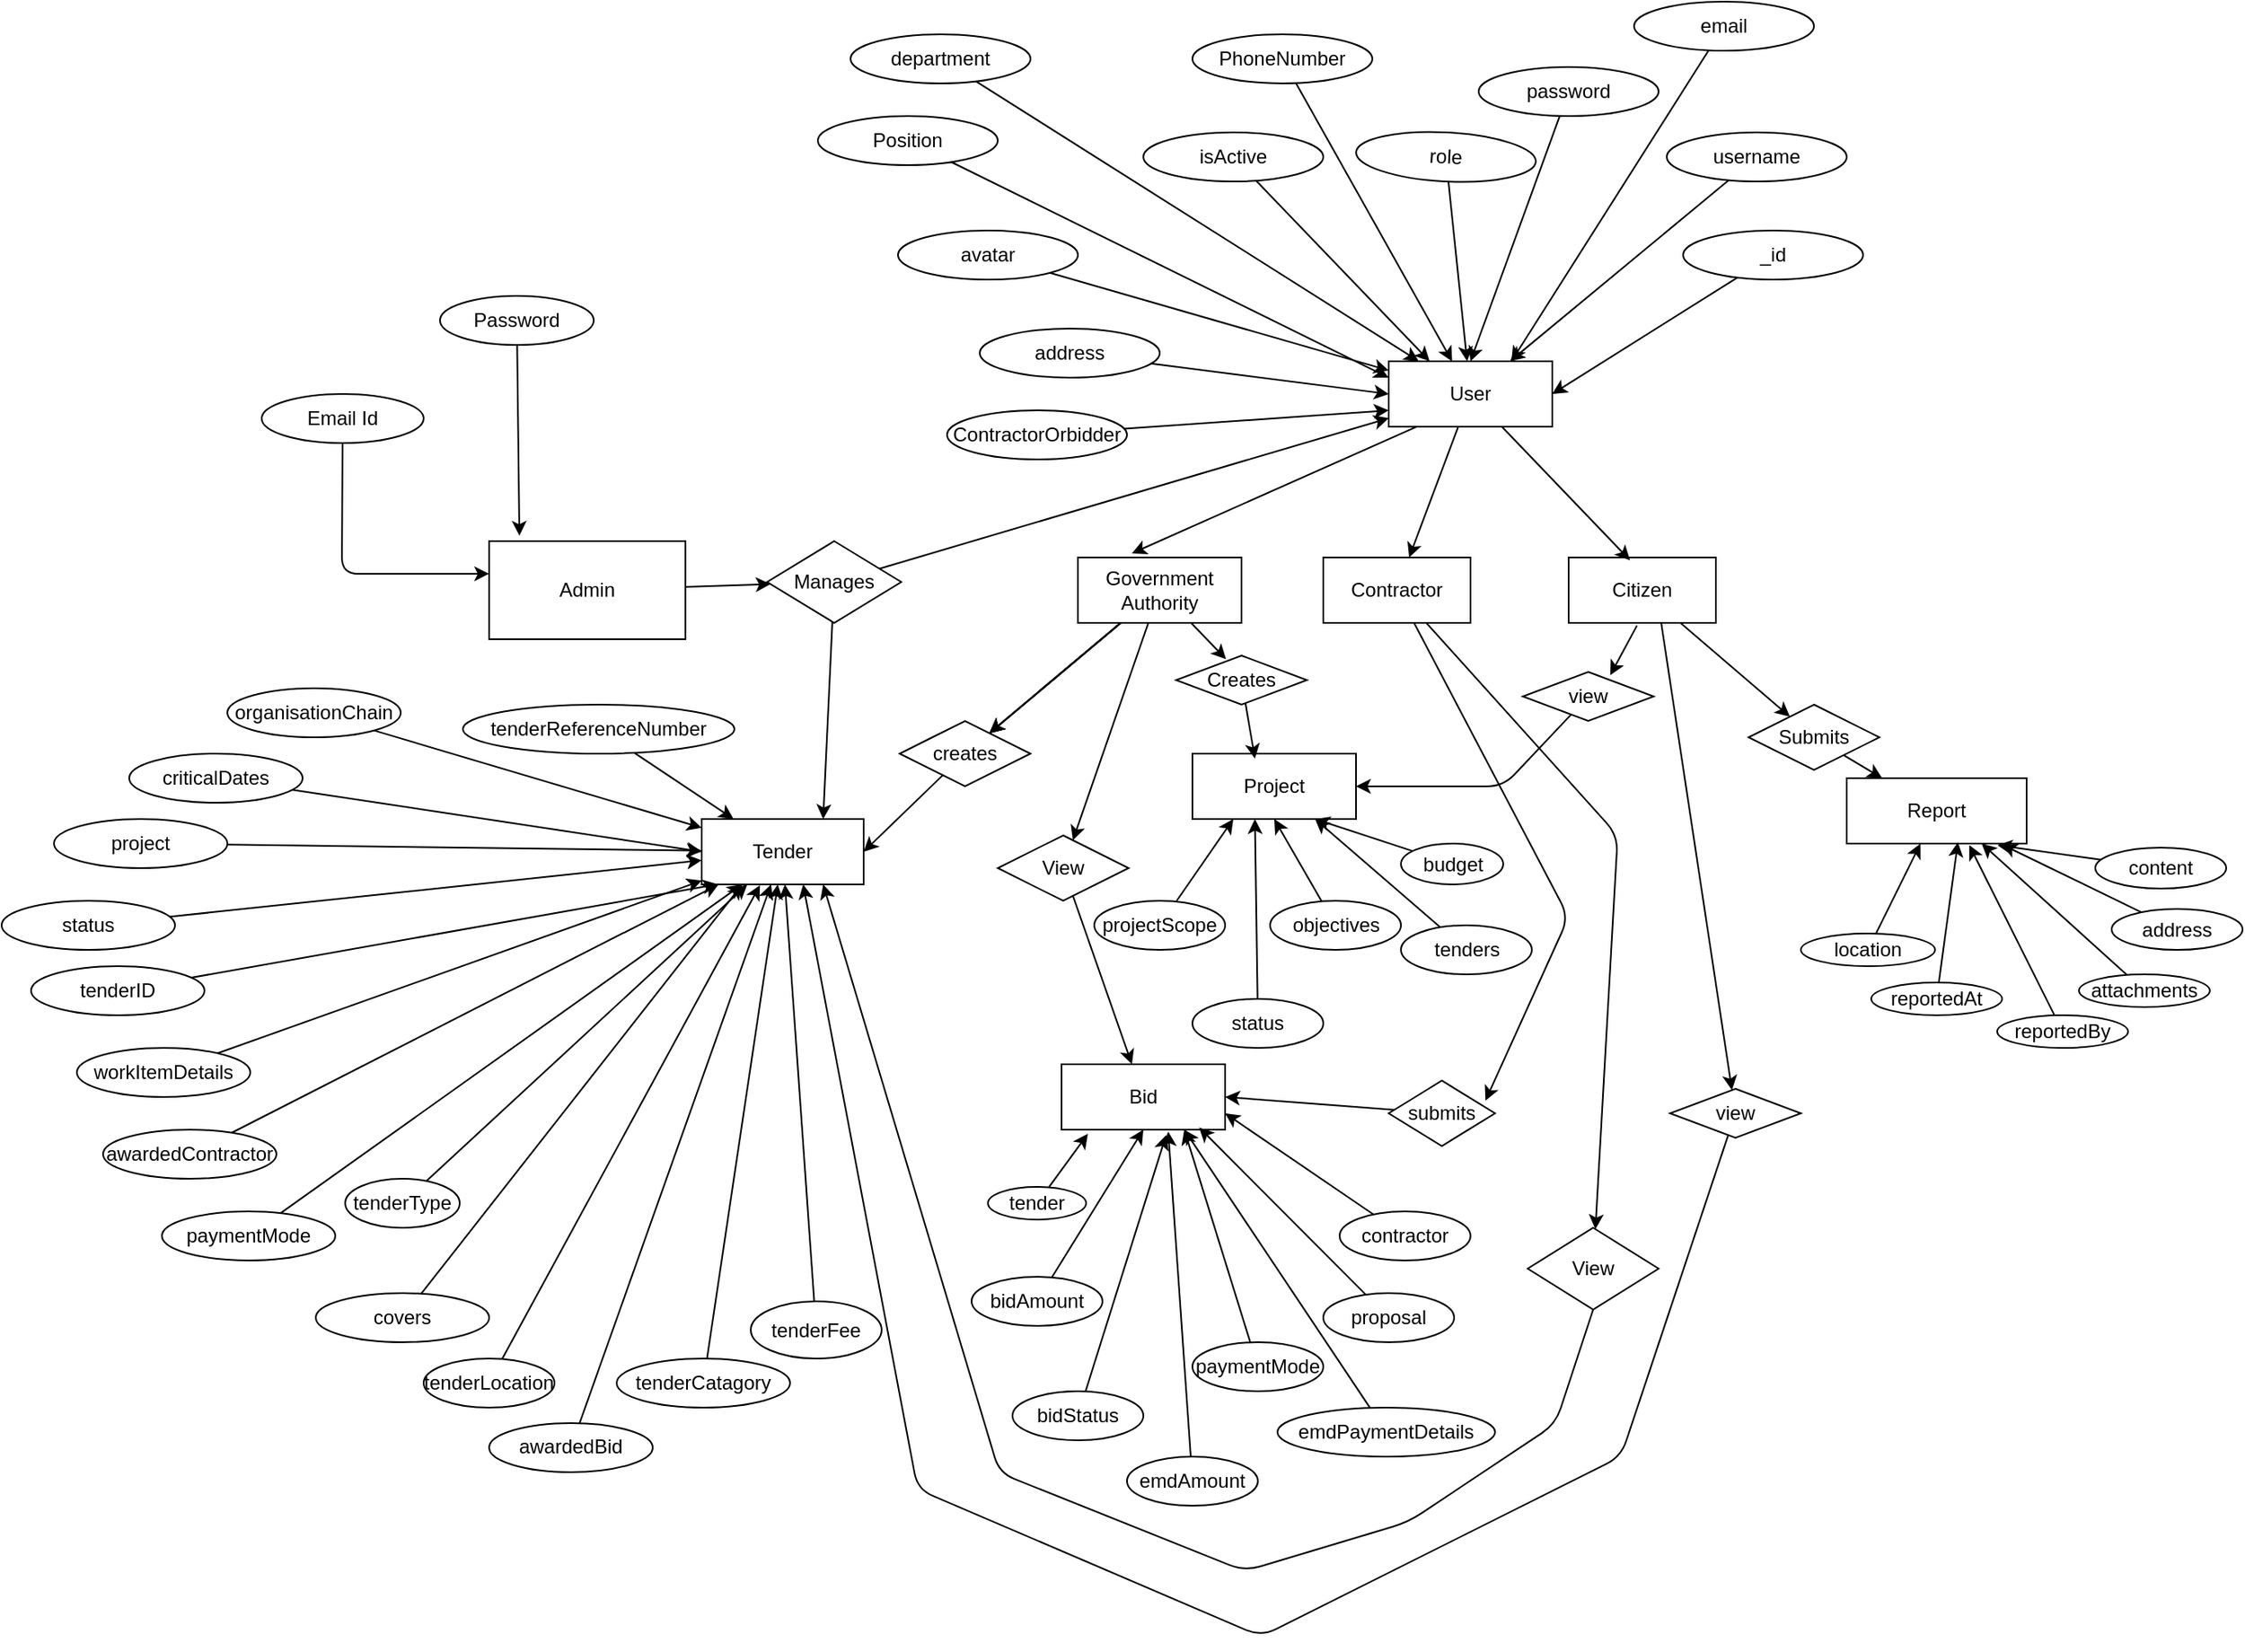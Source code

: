 <mxfile>
  <diagram id="6CfsOHRJPB4JYIeqzdhi" name="Page-1">
    <mxGraphModel dx="1471" dy="1456" grid="1" gridSize="10" guides="1" tooltips="1" connect="1" arrows="1" fold="1" page="1" pageScale="1" pageWidth="850" pageHeight="1100" math="0" shadow="0">
      <root>
        <mxCell id="0" />
        <mxCell id="1" parent="0" />
        <mxCell id="4" value="Admin" style="rounded=0;whiteSpace=wrap;html=1;" vertex="1" parent="1">
          <mxGeometry x="-351.95" y="-350" width="120" height="60" as="geometry" />
        </mxCell>
        <mxCell id="8" value="" style="edgeStyle=none;html=1;entryX=0.154;entryY=-0.055;entryDx=0;entryDy=0;entryPerimeter=0;" edge="1" parent="1" source="7" target="4">
          <mxGeometry relative="1" as="geometry">
            <mxPoint x="-332" y="-360" as="targetPoint" />
          </mxGeometry>
        </mxCell>
        <mxCell id="7" value="Password" style="ellipse;whiteSpace=wrap;html=1;" vertex="1" parent="1">
          <mxGeometry x="-382" y="-500" width="94" height="30" as="geometry" />
        </mxCell>
        <mxCell id="9" value="Email Id" style="ellipse;whiteSpace=wrap;html=1;" vertex="1" parent="1">
          <mxGeometry x="-491" y="-440" width="99" height="30" as="geometry" />
        </mxCell>
        <mxCell id="10" value="" style="endArrow=classic;html=1;entryX=0;entryY=0.333;entryDx=0;entryDy=0;entryPerimeter=0;" edge="1" parent="1" source="9" target="4">
          <mxGeometry width="50" height="50" relative="1" as="geometry">
            <mxPoint x="-381" y="-300" as="sourcePoint" />
            <mxPoint x="-331" y="-350" as="targetPoint" />
            <Array as="points">
              <mxPoint x="-442" y="-330" />
            </Array>
          </mxGeometry>
        </mxCell>
        <mxCell id="16" value="" style="edgeStyle=none;html=1;" edge="1" parent="1" source="13" target="15">
          <mxGeometry relative="1" as="geometry" />
        </mxCell>
        <mxCell id="25" value="" style="edgeStyle=none;html=1;entryX=0.75;entryY=0;entryDx=0;entryDy=0;" edge="1" parent="1" source="13" target="24">
          <mxGeometry relative="1" as="geometry">
            <mxPoint x="-150" y="-190" as="targetPoint" />
          </mxGeometry>
        </mxCell>
        <mxCell id="13" value="Manages" style="rhombus;whiteSpace=wrap;html=1;shadow=0;rounded=0;" vertex="1" parent="1">
          <mxGeometry x="-182" y="-350" width="82" height="50" as="geometry" />
        </mxCell>
        <mxCell id="14" value="" style="endArrow=classic;html=1;" edge="1" parent="1" source="4" target="13">
          <mxGeometry width="50" height="50" relative="1" as="geometry">
            <mxPoint x="-91" y="-240" as="sourcePoint" />
            <mxPoint x="-251" y="-220" as="targetPoint" />
          </mxGeometry>
        </mxCell>
        <mxCell id="18" value="" style="edgeStyle=none;html=1;" edge="1" parent="1" source="15" target="17">
          <mxGeometry relative="1" as="geometry" />
        </mxCell>
        <mxCell id="15" value="User" style="rounded=1;whiteSpace=wrap;html=1;shadow=0;arcSize=0;" vertex="1" parent="1">
          <mxGeometry x="198" y="-460" width="100" height="40" as="geometry" />
        </mxCell>
        <mxCell id="84" value="" style="edgeStyle=none;html=1;entryX=0.91;entryY=0.307;entryDx=0;entryDy=0;entryPerimeter=0;" edge="1" parent="1" source="17" target="83">
          <mxGeometry relative="1" as="geometry">
            <Array as="points">
              <mxPoint x="308" y="-120" />
            </Array>
          </mxGeometry>
        </mxCell>
        <mxCell id="93" style="edgeStyle=none;html=1;" edge="1" parent="1" source="17" target="94">
          <mxGeometry relative="1" as="geometry">
            <mxPoint x="258" y="-90.0" as="targetPoint" />
            <Array as="points">
              <mxPoint x="338" y="-170" />
            </Array>
          </mxGeometry>
        </mxCell>
        <mxCell id="17" value="Contractor" style="whiteSpace=wrap;html=1;rounded=1;shadow=0;arcSize=0;" vertex="1" parent="1">
          <mxGeometry x="158" y="-340" width="90" height="40" as="geometry" />
        </mxCell>
        <mxCell id="20" value="" style="edgeStyle=none;html=1;exitX=0.17;exitY=1.001;exitDx=0;exitDy=0;entryX=0.33;entryY=-0.063;entryDx=0;entryDy=0;entryPerimeter=0;exitPerimeter=0;" edge="1" parent="1" source="15" target="19">
          <mxGeometry relative="1" as="geometry">
            <mxPoint x="44.717" y="-280" as="sourcePoint" />
            <mxPoint x="49" y="-330" as="targetPoint" />
          </mxGeometry>
        </mxCell>
        <mxCell id="79" value="" style="edgeStyle=none;html=1;" edge="1" parent="1" source="19" target="78">
          <mxGeometry relative="1" as="geometry" />
        </mxCell>
        <mxCell id="86" value="" style="edgeStyle=none;html=1;" edge="1" parent="1" source="19" target="78">
          <mxGeometry relative="1" as="geometry" />
        </mxCell>
        <mxCell id="87" value="" style="edgeStyle=none;html=1;" edge="1" parent="1" source="19" target="78">
          <mxGeometry relative="1" as="geometry" />
        </mxCell>
        <mxCell id="88" value="" style="edgeStyle=none;html=1;" edge="1" parent="1" source="19" target="78">
          <mxGeometry relative="1" as="geometry" />
        </mxCell>
        <mxCell id="89" style="edgeStyle=none;html=1;" edge="1" parent="1" source="19" target="90">
          <mxGeometry relative="1" as="geometry">
            <mxPoint x="108" y="-160" as="targetPoint" />
          </mxGeometry>
        </mxCell>
        <mxCell id="19" value="Government Authority" style="whiteSpace=wrap;html=1;rounded=1;shadow=0;arcSize=0;" vertex="1" parent="1">
          <mxGeometry x="8" y="-340" width="100" height="40" as="geometry" />
        </mxCell>
        <mxCell id="73" value="" style="edgeStyle=none;html=1;" edge="1" parent="1" source="21" target="74">
          <mxGeometry relative="1" as="geometry">
            <mxPoint x="398" y="-170" as="targetPoint" />
          </mxGeometry>
        </mxCell>
        <mxCell id="103" style="edgeStyle=none;html=1;entryX=1;entryY=0.5;entryDx=0;entryDy=0;" edge="1" parent="1" source="104" target="99">
          <mxGeometry relative="1" as="geometry">
            <Array as="points">
              <mxPoint x="268" y="-200" />
            </Array>
          </mxGeometry>
        </mxCell>
        <mxCell id="460" style="edgeStyle=none;html=1;exitX=0.625;exitY=0.942;exitDx=0;exitDy=0;exitPerimeter=0;" edge="1" parent="1" source="21" target="459">
          <mxGeometry relative="1" as="geometry" />
        </mxCell>
        <mxCell id="21" value="Citizen" style="whiteSpace=wrap;html=1;rounded=1;shadow=0;arcSize=0;" vertex="1" parent="1">
          <mxGeometry x="308" y="-340" width="90" height="40" as="geometry" />
        </mxCell>
        <mxCell id="22" style="edgeStyle=none;html=1;entryX=0.417;entryY=0.043;entryDx=0;entryDy=0;entryPerimeter=0;" edge="1" parent="1" source="15" target="21">
          <mxGeometry relative="1" as="geometry" />
        </mxCell>
        <mxCell id="24" value="Tender" style="rounded=0;whiteSpace=wrap;html=1;" vertex="1" parent="1">
          <mxGeometry x="-222" y="-180" width="99" height="40" as="geometry" />
        </mxCell>
        <mxCell id="61" style="edgeStyle=none;html=1;entryX=0.25;entryY=0;entryDx=0;entryDy=0;" edge="1" parent="1" source="30" target="15">
          <mxGeometry relative="1" as="geometry">
            <mxPoint x="148" y="-500" as="targetPoint" />
          </mxGeometry>
        </mxCell>
        <mxCell id="30" value="isActive" style="ellipse;whiteSpace=wrap;html=1;" vertex="1" parent="1">
          <mxGeometry x="48" y="-600" width="110" height="30" as="geometry" />
        </mxCell>
        <mxCell id="43" style="edgeStyle=none;html=1;" edge="1" parent="1" source="31" target="15">
          <mxGeometry relative="1" as="geometry" />
        </mxCell>
        <mxCell id="31" value="role" style="ellipse;whiteSpace=wrap;html=1;rotation=3;" vertex="1" parent="1">
          <mxGeometry x="178" y="-600" width="110" height="30" as="geometry" />
        </mxCell>
        <mxCell id="69" value="" style="edgeStyle=none;html=1;entryX=0.5;entryY=0;entryDx=0;entryDy=0;" edge="1" parent="1" source="34" target="15">
          <mxGeometry relative="1" as="geometry" />
        </mxCell>
        <mxCell id="34" value="password" style="ellipse;whiteSpace=wrap;html=1;" vertex="1" parent="1">
          <mxGeometry x="253" y="-640" width="110" height="30" as="geometry" />
        </mxCell>
        <mxCell id="35" value="email" style="ellipse;whiteSpace=wrap;html=1;" vertex="1" parent="1">
          <mxGeometry x="348" y="-680" width="110" height="30" as="geometry" />
        </mxCell>
        <mxCell id="39" style="edgeStyle=none;html=1;" edge="1" parent="1" source="36" target="15">
          <mxGeometry relative="1" as="geometry" />
        </mxCell>
        <mxCell id="36" value="username" style="ellipse;whiteSpace=wrap;html=1;" vertex="1" parent="1">
          <mxGeometry x="368" y="-600" width="110" height="30" as="geometry" />
        </mxCell>
        <mxCell id="38" style="edgeStyle=none;html=1;entryX=1;entryY=0.5;entryDx=0;entryDy=0;" edge="1" parent="1" source="37" target="15">
          <mxGeometry relative="1" as="geometry" />
        </mxCell>
        <mxCell id="37" value="_id" style="ellipse;whiteSpace=wrap;html=1;" vertex="1" parent="1">
          <mxGeometry x="378" y="-540" width="110" height="30" as="geometry" />
        </mxCell>
        <mxCell id="40" style="edgeStyle=none;html=1;entryX=0.75;entryY=0;entryDx=0;entryDy=0;" edge="1" parent="1" source="35" target="15">
          <mxGeometry relative="1" as="geometry" />
        </mxCell>
        <mxCell id="67" style="edgeStyle=none;html=1;entryX=0;entryY=0.25;entryDx=0;entryDy=0;" edge="1" parent="1" source="55" target="15">
          <mxGeometry relative="1" as="geometry" />
        </mxCell>
        <mxCell id="55" value="Position" style="ellipse;whiteSpace=wrap;html=1;" vertex="1" parent="1">
          <mxGeometry x="-151" y="-610" width="110" height="30" as="geometry" />
        </mxCell>
        <mxCell id="66" style="edgeStyle=none;html=1;" edge="1" parent="1" source="56" target="15">
          <mxGeometry relative="1" as="geometry" />
        </mxCell>
        <mxCell id="56" value="department" style="ellipse;whiteSpace=wrap;html=1;" vertex="1" parent="1">
          <mxGeometry x="-131" y="-660" width="110" height="30" as="geometry" />
        </mxCell>
        <mxCell id="65" style="edgeStyle=none;html=1;entryX=0;entryY=0.75;entryDx=0;entryDy=0;" edge="1" parent="1" source="57" target="15">
          <mxGeometry relative="1" as="geometry">
            <mxPoint x="198" y="-410" as="targetPoint" />
          </mxGeometry>
        </mxCell>
        <mxCell id="57" value="ContractorOrbidder" style="ellipse;whiteSpace=wrap;html=1;" vertex="1" parent="1">
          <mxGeometry x="-72" y="-430" width="110" height="30" as="geometry" />
        </mxCell>
        <mxCell id="64" style="edgeStyle=none;html=1;entryX=0;entryY=0.5;entryDx=0;entryDy=0;" edge="1" parent="1" source="58" target="15">
          <mxGeometry relative="1" as="geometry" />
        </mxCell>
        <mxCell id="58" value="address" style="ellipse;whiteSpace=wrap;html=1;" vertex="1" parent="1">
          <mxGeometry x="-52" y="-480" width="110" height="30" as="geometry" />
        </mxCell>
        <mxCell id="63" style="edgeStyle=none;html=1;" edge="1" parent="1" source="59" target="15">
          <mxGeometry relative="1" as="geometry" />
        </mxCell>
        <mxCell id="59" value="PhoneNumber" style="ellipse;whiteSpace=wrap;html=1;" vertex="1" parent="1">
          <mxGeometry x="78" y="-660" width="110" height="30" as="geometry" />
        </mxCell>
        <mxCell id="62" style="edgeStyle=none;html=1;" edge="1" parent="1" source="60" target="15">
          <mxGeometry relative="1" as="geometry" />
        </mxCell>
        <mxCell id="60" value="avatar" style="ellipse;whiteSpace=wrap;html=1;" vertex="1" parent="1">
          <mxGeometry x="-102" y="-540" width="110" height="30" as="geometry" />
        </mxCell>
        <mxCell id="76" value="" style="edgeStyle=none;html=1;" edge="1" parent="1" source="74" target="75">
          <mxGeometry relative="1" as="geometry" />
        </mxCell>
        <mxCell id="74" value="Submits" style="rhombus;whiteSpace=wrap;html=1;rounded=0;" vertex="1" parent="1">
          <mxGeometry x="418" y="-250" width="80" height="40" as="geometry" />
        </mxCell>
        <mxCell id="75" value="Report" style="whiteSpace=wrap;html=1;rounded=0;" vertex="1" parent="1">
          <mxGeometry x="478" y="-205" width="110" height="40" as="geometry" />
        </mxCell>
        <mxCell id="80" style="edgeStyle=none;html=1;entryX=1;entryY=0.5;entryDx=0;entryDy=0;" edge="1" parent="1" source="78" target="24">
          <mxGeometry relative="1" as="geometry" />
        </mxCell>
        <mxCell id="78" value="creates" style="rhombus;whiteSpace=wrap;html=1;rounded=1;shadow=0;arcSize=0;" vertex="1" parent="1">
          <mxGeometry x="-101" y="-240" width="80" height="40" as="geometry" />
        </mxCell>
        <mxCell id="81" value="Bid" style="rounded=0;whiteSpace=wrap;html=1;" vertex="1" parent="1">
          <mxGeometry x="-2" y="-30" width="100" height="40" as="geometry" />
        </mxCell>
        <mxCell id="85" style="edgeStyle=none;html=1;entryX=1;entryY=0.5;entryDx=0;entryDy=0;" edge="1" parent="1" source="83" target="81">
          <mxGeometry relative="1" as="geometry" />
        </mxCell>
        <mxCell id="83" value="submits" style="rhombus;whiteSpace=wrap;html=1;rounded=1;shadow=0;arcSize=0;" vertex="1" parent="1">
          <mxGeometry x="198" y="-20" width="65" height="40" as="geometry" />
        </mxCell>
        <mxCell id="91" style="edgeStyle=none;html=1;" edge="1" parent="1" source="90" target="81">
          <mxGeometry relative="1" as="geometry" />
        </mxCell>
        <mxCell id="90" value="View" style="rhombus;whiteSpace=wrap;html=1;" vertex="1" parent="1">
          <mxGeometry x="-41" y="-170" width="80" height="40" as="geometry" />
        </mxCell>
        <mxCell id="95" style="edgeStyle=none;html=1;exitX=0.5;exitY=1;exitDx=0;exitDy=0;entryX=0.75;entryY=1;entryDx=0;entryDy=0;" edge="1" parent="1" source="94" target="24">
          <mxGeometry relative="1" as="geometry">
            <mxPoint x="168" y="100" as="sourcePoint" />
            <Array as="points">
              <mxPoint x="300" y="190" />
              <mxPoint x="210" y="250" />
              <mxPoint x="110" y="280" />
              <mxPoint x="-40" y="220" />
            </Array>
          </mxGeometry>
        </mxCell>
        <mxCell id="94" value="View" style="rhombus;whiteSpace=wrap;html=1;" vertex="1" parent="1">
          <mxGeometry x="283" y="70" width="80" height="50" as="geometry" />
        </mxCell>
        <mxCell id="99" value="Project" style="rounded=0;whiteSpace=wrap;html=1;" vertex="1" parent="1">
          <mxGeometry x="78" y="-220" width="100" height="40" as="geometry" />
        </mxCell>
        <mxCell id="100" style="edgeStyle=none;html=1;entryX=0.382;entryY=0.075;entryDx=0;entryDy=0;entryPerimeter=0;" edge="1" parent="1" source="101" target="99">
          <mxGeometry relative="1" as="geometry" />
        </mxCell>
        <mxCell id="102" value="" style="edgeStyle=none;html=1;entryX=0.382;entryY=0.075;entryDx=0;entryDy=0;entryPerimeter=0;" edge="1" parent="1" source="19" target="101">
          <mxGeometry relative="1" as="geometry">
            <mxPoint x="79" y="-300" as="sourcePoint" />
            <mxPoint x="146" y="-237" as="targetPoint" />
          </mxGeometry>
        </mxCell>
        <mxCell id="101" value="Creates" style="rhombus;whiteSpace=wrap;html=1;" vertex="1" parent="1">
          <mxGeometry x="68" y="-280" width="80" height="30" as="geometry" />
        </mxCell>
        <mxCell id="105" value="" style="edgeStyle=none;html=1;exitX=0.464;exitY=1.042;exitDx=0;exitDy=0;exitPerimeter=0;entryX=0.668;entryY=0.067;entryDx=0;entryDy=0;entryPerimeter=0;" edge="1" parent="1" source="21" target="104">
          <mxGeometry relative="1" as="geometry">
            <mxPoint x="338" y="-270" as="sourcePoint" />
            <mxPoint x="178" y="-200" as="targetPoint" />
            <Array as="points" />
          </mxGeometry>
        </mxCell>
        <mxCell id="104" value="view" style="rhombus;whiteSpace=wrap;html=1;" vertex="1" parent="1">
          <mxGeometry x="280" y="-270" width="80" height="30" as="geometry" />
        </mxCell>
        <mxCell id="113" value="" style="edgeStyle=none;html=1;" edge="1" parent="1" source="108" target="24">
          <mxGeometry relative="1" as="geometry" />
        </mxCell>
        <mxCell id="108" value="&lt;div style=&quot;line-height: 23px;&quot;&gt;&lt;div style=&quot;line-height: 23px;&quot;&gt;status&lt;/div&gt;&lt;/div&gt;" style="ellipse;whiteSpace=wrap;html=1;" vertex="1" parent="1">
          <mxGeometry x="-650" y="-130" width="106" height="30" as="geometry" />
        </mxCell>
        <mxCell id="150" style="edgeStyle=none;html=1;" edge="1" parent="1" source="114" target="24">
          <mxGeometry relative="1" as="geometry" />
        </mxCell>
        <mxCell id="114" value="&lt;div style=&quot;line-height: 23px;&quot;&gt;workItemDetails&lt;/div&gt;" style="ellipse;whiteSpace=wrap;html=1;" vertex="1" parent="1">
          <mxGeometry x="-604" y="-40" width="106" height="30" as="geometry" />
        </mxCell>
        <mxCell id="146" style="edgeStyle=none;html=1;" edge="1" parent="1" source="115" target="24">
          <mxGeometry relative="1" as="geometry" />
        </mxCell>
        <mxCell id="115" value="&lt;div style=&quot;line-height: 23px;&quot;&gt;&lt;div style=&quot;line-height: 23px;&quot;&gt;tenderFee&lt;/div&gt;&lt;/div&gt;" style="ellipse;whiteSpace=wrap;html=1;" vertex="1" parent="1">
          <mxGeometry x="-192" y="115" width="80" height="35" as="geometry" />
        </mxCell>
        <mxCell id="144" style="edgeStyle=none;html=1;entryX=0.25;entryY=1;entryDx=0;entryDy=0;" edge="1" parent="1" source="116" target="24">
          <mxGeometry relative="1" as="geometry" />
        </mxCell>
        <mxCell id="116" value="&lt;div style=&quot;line-height: 23px;&quot;&gt;covers&lt;/div&gt;" style="ellipse;whiteSpace=wrap;html=1;" vertex="1" parent="1">
          <mxGeometry x="-457.95" y="110" width="106" height="30" as="geometry" />
        </mxCell>
        <mxCell id="148" style="edgeStyle=none;html=1;entryX=0.25;entryY=1;entryDx=0;entryDy=0;" edge="1" parent="1" source="117" target="24">
          <mxGeometry relative="1" as="geometry" />
        </mxCell>
        <mxCell id="117" value="&lt;div style=&quot;line-height: 23px;&quot;&gt;&lt;div style=&quot;line-height: 23px;&quot;&gt;paymentMode&lt;/div&gt;&lt;/div&gt;" style="ellipse;whiteSpace=wrap;html=1;" vertex="1" parent="1">
          <mxGeometry x="-552" y="60" width="106" height="30" as="geometry" />
        </mxCell>
        <mxCell id="154" style="edgeStyle=none;html=1;entryX=0.36;entryY=1.011;entryDx=0;entryDy=0;entryPerimeter=0;" edge="1" parent="1" source="118" target="24">
          <mxGeometry relative="1" as="geometry">
            <mxPoint x="-192" y="-140" as="targetPoint" />
          </mxGeometry>
        </mxCell>
        <mxCell id="118" value="&lt;div style=&quot;line-height: 23px;&quot;&gt;&lt;div style=&quot;line-height: 23px;&quot;&gt;tenderLocation&lt;/div&gt;&lt;/div&gt;" style="ellipse;whiteSpace=wrap;html=1;" vertex="1" parent="1">
          <mxGeometry x="-392" y="150" width="80" height="30" as="geometry" />
        </mxCell>
        <mxCell id="119" value="&lt;div style=&quot;line-height: 23px;&quot;&gt;tenderCatagory&lt;/div&gt;" style="ellipse;whiteSpace=wrap;html=1;" vertex="1" parent="1">
          <mxGeometry x="-274" y="150" width="106" height="30" as="geometry" />
        </mxCell>
        <mxCell id="143" style="edgeStyle=none;html=1;" edge="1" parent="1" source="121" target="24">
          <mxGeometry relative="1" as="geometry" />
        </mxCell>
        <mxCell id="121" value="&lt;div style=&quot;line-height: 23px;&quot;&gt;&lt;div style=&quot;line-height: 23px;&quot;&gt;tenderType&lt;/div&gt;&lt;/div&gt;" style="ellipse;whiteSpace=wrap;html=1;" vertex="1" parent="1">
          <mxGeometry x="-439.95" y="40" width="70" height="30" as="geometry" />
        </mxCell>
        <mxCell id="122" value="&lt;div style=&quot;line-height: 23px;&quot;&gt;&lt;div style=&quot;line-height: 23px;&quot;&gt;tenderID&lt;/div&gt;&lt;/div&gt;" style="ellipse;whiteSpace=wrap;html=1;" vertex="1" parent="1">
          <mxGeometry x="-632" y="-90" width="106" height="30" as="geometry" />
        </mxCell>
        <mxCell id="141" style="edgeStyle=none;html=1;" edge="1" parent="1" source="123" target="24">
          <mxGeometry relative="1" as="geometry" />
        </mxCell>
        <mxCell id="123" value="&lt;div style=&quot;line-height: 23px;&quot;&gt;project&lt;/div&gt;" style="ellipse;whiteSpace=wrap;html=1;" vertex="1" parent="1">
          <mxGeometry x="-618" y="-180" width="106" height="30" as="geometry" />
        </mxCell>
        <mxCell id="134" value="" style="edgeStyle=none;html=1;" edge="1" parent="1" source="124" target="24">
          <mxGeometry relative="1" as="geometry" />
        </mxCell>
        <mxCell id="124" value="&lt;div style=&quot;line-height: 23px;&quot;&gt;&lt;div style=&quot;line-height: 23px;&quot;&gt;tenderReferenceNumber&lt;/div&gt;&lt;/div&gt;" style="ellipse;whiteSpace=wrap;html=1;" vertex="1" parent="1">
          <mxGeometry x="-368" y="-250" width="166" height="30" as="geometry" />
        </mxCell>
        <mxCell id="133" style="edgeStyle=none;html=1;" edge="1" parent="1" source="125" target="24">
          <mxGeometry relative="1" as="geometry" />
        </mxCell>
        <mxCell id="125" value="&lt;div style=&quot;line-height: 23px;&quot;&gt;&lt;div style=&quot;line-height: 23px;&quot;&gt;organisationChain&lt;/div&gt;&lt;/div&gt;" style="ellipse;whiteSpace=wrap;html=1;" vertex="1" parent="1">
          <mxGeometry x="-512" y="-260" width="106" height="30" as="geometry" />
        </mxCell>
        <mxCell id="155" style="edgeStyle=none;html=1;entryX=0;entryY=0.5;entryDx=0;entryDy=0;" edge="1" parent="1" source="138" target="24">
          <mxGeometry relative="1" as="geometry" />
        </mxCell>
        <mxCell id="138" value="&lt;div style=&quot;line-height: 23px;&quot;&gt;&lt;div style=&quot;line-height: 23px;&quot;&gt;criticalDates&lt;/div&gt;&lt;/div&gt;" style="ellipse;whiteSpace=wrap;html=1;" vertex="1" parent="1">
          <mxGeometry x="-572" y="-220" width="106" height="30" as="geometry" />
        </mxCell>
        <mxCell id="152" style="edgeStyle=none;html=1;" edge="1" parent="1" source="139" target="24">
          <mxGeometry relative="1" as="geometry">
            <Array as="points" />
          </mxGeometry>
        </mxCell>
        <mxCell id="139" value="&lt;div style=&quot;line-height: 23px;&quot;&gt;&lt;div style=&quot;line-height: 23px;&quot;&gt;awardedBid&lt;/div&gt;&lt;/div&gt;" style="ellipse;whiteSpace=wrap;html=1;rotation=0;" vertex="1" parent="1">
          <mxGeometry x="-351.95" y="189.48" width="100" height="30" as="geometry" />
        </mxCell>
        <mxCell id="149" style="edgeStyle=none;html=1;" edge="1" parent="1" source="140" target="24">
          <mxGeometry relative="1" as="geometry" />
        </mxCell>
        <mxCell id="140" value="&lt;div style=&quot;line-height: 23px;&quot;&gt;&lt;div style=&quot;line-height: 23px;&quot;&gt;awardedContractor&lt;/div&gt;&lt;/div&gt;" style="ellipse;whiteSpace=wrap;html=1;" vertex="1" parent="1">
          <mxGeometry x="-588" y="10" width="106" height="30" as="geometry" />
        </mxCell>
        <mxCell id="142" style="edgeStyle=none;html=1;entryX=0.099;entryY=0.997;entryDx=0;entryDy=0;entryPerimeter=0;" edge="1" parent="1" source="122" target="24">
          <mxGeometry relative="1" as="geometry" />
        </mxCell>
        <mxCell id="145" style="edgeStyle=none;html=1;" edge="1" parent="1" source="119" target="24">
          <mxGeometry relative="1" as="geometry">
            <mxPoint x="-175" y="-130" as="targetPoint" />
          </mxGeometry>
        </mxCell>
        <mxCell id="193" style="edgeStyle=none;html=1;entryX=0.25;entryY=1;entryDx=0;entryDy=0;" edge="1" parent="1" source="159" target="99">
          <mxGeometry relative="1" as="geometry" />
        </mxCell>
        <mxCell id="159" value="&lt;div style=&quot;line-height: 23px;&quot;&gt;projectScope&lt;/div&gt;" style="ellipse;whiteSpace=wrap;html=1;" vertex="1" parent="1">
          <mxGeometry x="18" y="-130" width="80" height="30" as="geometry" />
        </mxCell>
        <mxCell id="163" value="&lt;div style=&quot;line-height: 23px;&quot;&gt;&lt;div style=&quot;line-height: 23px;&quot;&gt;status&lt;/div&gt;&lt;/div&gt;" style="ellipse;whiteSpace=wrap;html=1;" vertex="1" parent="1">
          <mxGeometry x="78" y="-70" width="80" height="30" as="geometry" />
        </mxCell>
        <mxCell id="170" style="edgeStyle=none;html=1;entryX=0.75;entryY=1;entryDx=0;entryDy=0;" edge="1" parent="1" source="164" target="99">
          <mxGeometry relative="1" as="geometry" />
        </mxCell>
        <mxCell id="164" value="&lt;div style=&quot;line-height: 23px;&quot;&gt;&lt;div style=&quot;line-height: 23px;&quot;&gt;tenders&lt;/div&gt;&lt;/div&gt;" style="ellipse;whiteSpace=wrap;html=1;" vertex="1" parent="1">
          <mxGeometry x="205.5" y="-115" width="80" height="30" as="geometry" />
        </mxCell>
        <mxCell id="169" style="edgeStyle=none;html=1;entryX=0.75;entryY=1;entryDx=0;entryDy=0;" edge="1" parent="1" source="165" target="99">
          <mxGeometry relative="1" as="geometry" />
        </mxCell>
        <mxCell id="165" value="&lt;div style=&quot;line-height: 23px;&quot;&gt;&lt;div style=&quot;line-height: 23px;&quot;&gt;budget&lt;/div&gt;&lt;/div&gt;" style="ellipse;whiteSpace=wrap;html=1;" vertex="1" parent="1">
          <mxGeometry x="205.5" y="-165" width="62.5" height="25" as="geometry" />
        </mxCell>
        <mxCell id="168" style="edgeStyle=none;html=1;entryX=0.5;entryY=1;entryDx=0;entryDy=0;" edge="1" parent="1" source="166" target="99">
          <mxGeometry relative="1" as="geometry" />
        </mxCell>
        <mxCell id="166" value="&lt;div style=&quot;line-height: 23px;&quot;&gt;&lt;div style=&quot;line-height: 23px;&quot;&gt;objectives&lt;/div&gt;&lt;/div&gt;" style="ellipse;whiteSpace=wrap;html=1;" vertex="1" parent="1">
          <mxGeometry x="125.5" y="-130" width="80" height="30" as="geometry" />
        </mxCell>
        <mxCell id="171" style="edgeStyle=none;html=1;entryX=0.382;entryY=1.001;entryDx=0;entryDy=0;entryPerimeter=0;" edge="1" parent="1" source="163" target="99">
          <mxGeometry relative="1" as="geometry" />
        </mxCell>
        <mxCell id="181" style="edgeStyle=none;html=1;entryX=1;entryY=0.75;entryDx=0;entryDy=0;" edge="1" parent="1" source="173" target="81">
          <mxGeometry relative="1" as="geometry" />
        </mxCell>
        <mxCell id="173" value="&lt;div&gt;&lt;br&gt;&lt;/div&gt;contractor&lt;div&gt;&lt;br/&gt;&lt;/div&gt;" style="ellipse;whiteSpace=wrap;html=1;" vertex="1" parent="1">
          <mxGeometry x="168" y="60" width="80" height="30" as="geometry" />
        </mxCell>
        <mxCell id="185" style="edgeStyle=none;html=1;entryX=0.75;entryY=1;entryDx=0;entryDy=0;" edge="1" parent="1" source="174" target="81">
          <mxGeometry relative="1" as="geometry" />
        </mxCell>
        <mxCell id="174" value="&lt;div&gt;&lt;span style=&quot;background-color: transparent;&quot;&gt;emdPaymentDetails&lt;/span&gt;&lt;br&gt;&lt;/div&gt;" style="ellipse;whiteSpace=wrap;html=1;" vertex="1" parent="1">
          <mxGeometry x="130" y="180" width="133" height="30" as="geometry" />
        </mxCell>
        <mxCell id="175" value="&lt;div&gt;&lt;span style=&quot;background-color: transparent;&quot;&gt;emdAmount&lt;/span&gt;&lt;br&gt;&lt;/div&gt;" style="ellipse;whiteSpace=wrap;html=1;" vertex="1" parent="1">
          <mxGeometry x="38" y="210" width="80" height="30" as="geometry" />
        </mxCell>
        <mxCell id="188" style="edgeStyle=none;html=1;entryX=0.5;entryY=1;entryDx=0;entryDy=0;" edge="1" parent="1" source="177" target="81">
          <mxGeometry relative="1" as="geometry" />
        </mxCell>
        <mxCell id="177" value="&lt;div&gt;&lt;span style=&quot;background-color: transparent;&quot;&gt;bidAmount&lt;/span&gt;&lt;br&gt;&lt;/div&gt;" style="ellipse;whiteSpace=wrap;html=1;" vertex="1" parent="1">
          <mxGeometry x="-57" y="100" width="80" height="30" as="geometry" />
        </mxCell>
        <mxCell id="187" style="edgeStyle=none;html=1;entryX=0.75;entryY=1;entryDx=0;entryDy=0;" edge="1" parent="1" source="178" target="81">
          <mxGeometry relative="1" as="geometry">
            <mxPoint x="88" y="40" as="targetPoint" />
          </mxGeometry>
        </mxCell>
        <mxCell id="178" value="&lt;div&gt;paymentMode&lt;br&gt;&lt;/div&gt;" style="ellipse;whiteSpace=wrap;html=1;" vertex="1" parent="1">
          <mxGeometry x="78" y="140" width="80" height="30" as="geometry" />
        </mxCell>
        <mxCell id="179" value="&lt;div&gt;bidStatus&lt;br&gt;&lt;/div&gt;" style="ellipse;whiteSpace=wrap;html=1;" vertex="1" parent="1">
          <mxGeometry x="-32" y="170" width="80" height="30" as="geometry" />
        </mxCell>
        <mxCell id="184" style="edgeStyle=none;html=1;entryX=0.841;entryY=0.966;entryDx=0;entryDy=0;entryPerimeter=0;" edge="1" parent="1" source="180" target="81">
          <mxGeometry relative="1" as="geometry">
            <mxPoint x="108" y="30" as="targetPoint" />
          </mxGeometry>
        </mxCell>
        <mxCell id="180" value="&lt;div&gt;proposal&lt;br&gt;&lt;/div&gt;" style="ellipse;whiteSpace=wrap;html=1;" vertex="1" parent="1">
          <mxGeometry x="158" y="110" width="80" height="30" as="geometry" />
        </mxCell>
        <mxCell id="186" style="edgeStyle=none;html=1;entryX=0.652;entryY=1.03;entryDx=0;entryDy=0;entryPerimeter=0;" edge="1" parent="1" source="175" target="81">
          <mxGeometry relative="1" as="geometry" />
        </mxCell>
        <mxCell id="190" value="&lt;div&gt;tender&lt;/div&gt;" style="ellipse;whiteSpace=wrap;html=1;" vertex="1" parent="1">
          <mxGeometry x="-47" y="45" width="60" height="20" as="geometry" />
        </mxCell>
        <mxCell id="191" style="edgeStyle=none;html=1;entryX=0.161;entryY=1.063;entryDx=0;entryDy=0;entryPerimeter=0;" edge="1" parent="1" source="190" target="81">
          <mxGeometry relative="1" as="geometry" />
        </mxCell>
        <mxCell id="195" style="edgeStyle=none;html=1;entryX=0.639;entryY=1.084;entryDx=0;entryDy=0;entryPerimeter=0;" edge="1" parent="1" source="179" target="81">
          <mxGeometry relative="1" as="geometry" />
        </mxCell>
        <mxCell id="452" value="" style="edgeStyle=none;html=1;" edge="1" parent="1" source="444" target="75">
          <mxGeometry relative="1" as="geometry" />
        </mxCell>
        <mxCell id="444" value="&lt;div style=&quot;line-height: 23px;&quot;&gt;&lt;div style=&quot;line-height: 23px;&quot;&gt;location&lt;/div&gt;&lt;/div&gt;" style="ellipse;whiteSpace=wrap;html=1;" vertex="1" parent="1">
          <mxGeometry x="450" y="-110" width="82" height="20" as="geometry" />
        </mxCell>
        <mxCell id="456" style="edgeStyle=none;html=1;entryX=0.681;entryY=1.024;entryDx=0;entryDy=0;entryPerimeter=0;" edge="1" parent="1" source="446" target="75">
          <mxGeometry relative="1" as="geometry">
            <mxPoint x="488" y="-150" as="targetPoint" />
          </mxGeometry>
        </mxCell>
        <mxCell id="446" value="&lt;div style=&quot;line-height: 23px;&quot;&gt;&lt;div style=&quot;line-height: 23px;&quot;&gt;reportedBy&lt;/div&gt;&lt;/div&gt;" style="ellipse;whiteSpace=wrap;html=1;" vertex="1" parent="1">
          <mxGeometry x="570" y="-60" width="80" height="20" as="geometry" />
        </mxCell>
        <mxCell id="455" style="edgeStyle=none;html=1;entryX=0.75;entryY=1;entryDx=0;entryDy=0;" edge="1" parent="1" source="447" target="75">
          <mxGeometry relative="1" as="geometry" />
        </mxCell>
        <mxCell id="447" value="&lt;div style=&quot;line-height: 23px;&quot;&gt;&lt;div style=&quot;line-height: 23px;&quot;&gt;attachments&lt;/div&gt;&lt;/div&gt;" style="ellipse;whiteSpace=wrap;html=1;" vertex="1" parent="1">
          <mxGeometry x="620" y="-85" width="80" height="20" as="geometry" />
        </mxCell>
        <mxCell id="448" value="&lt;div style=&quot;line-height: 23px;&quot;&gt;&lt;div style=&quot;line-height: 23px;&quot;&gt;content&lt;/div&gt;&lt;/div&gt;" style="ellipse;whiteSpace=wrap;html=1;" vertex="1" parent="1">
          <mxGeometry x="630" y="-162.5" width="80" height="25" as="geometry" />
        </mxCell>
        <mxCell id="453" value="" style="edgeStyle=none;html=1;entryX=0.863;entryY=1.015;entryDx=0;entryDy=0;entryPerimeter=0;" edge="1" parent="1" source="449" target="75">
          <mxGeometry relative="1" as="geometry" />
        </mxCell>
        <mxCell id="449" value="&lt;div style=&quot;line-height: 23px;&quot;&gt;&lt;div style=&quot;line-height: 23px;&quot;&gt;address&lt;/div&gt;&lt;/div&gt;" style="ellipse;whiteSpace=wrap;html=1;" vertex="1" parent="1">
          <mxGeometry x="640" y="-125" width="80" height="25" as="geometry" />
        </mxCell>
        <mxCell id="450" value="&lt;div style=&quot;line-height: 23px;&quot;&gt;&lt;div style=&quot;line-height: 23px;&quot;&gt;reportedAt&lt;/div&gt;&lt;/div&gt;" style="ellipse;whiteSpace=wrap;html=1;" vertex="1" parent="1">
          <mxGeometry x="493" y="-80" width="80" height="20" as="geometry" />
        </mxCell>
        <mxCell id="451" style="edgeStyle=none;html=1;entryX=0.618;entryY=0.979;entryDx=0;entryDy=0;entryPerimeter=0;" edge="1" parent="1" source="450" target="75">
          <mxGeometry relative="1" as="geometry" />
        </mxCell>
        <mxCell id="454" style="edgeStyle=none;html=1;entryX=0.838;entryY=1.024;entryDx=0;entryDy=0;entryPerimeter=0;" edge="1" parent="1" source="448" target="75">
          <mxGeometry relative="1" as="geometry" />
        </mxCell>
        <mxCell id="461" style="edgeStyle=none;html=1;" edge="1" parent="1" source="459">
          <mxGeometry relative="1" as="geometry">
            <mxPoint x="-160" y="-140" as="targetPoint" />
            <Array as="points">
              <mxPoint x="340" y="210" />
              <mxPoint x="120" y="320" />
              <mxPoint x="-90" y="230" />
            </Array>
          </mxGeometry>
        </mxCell>
        <mxCell id="459" value="view" style="rhombus;whiteSpace=wrap;html=1;" vertex="1" parent="1">
          <mxGeometry x="370" y="-15" width="80" height="30" as="geometry" />
        </mxCell>
      </root>
    </mxGraphModel>
  </diagram>
</mxfile>
